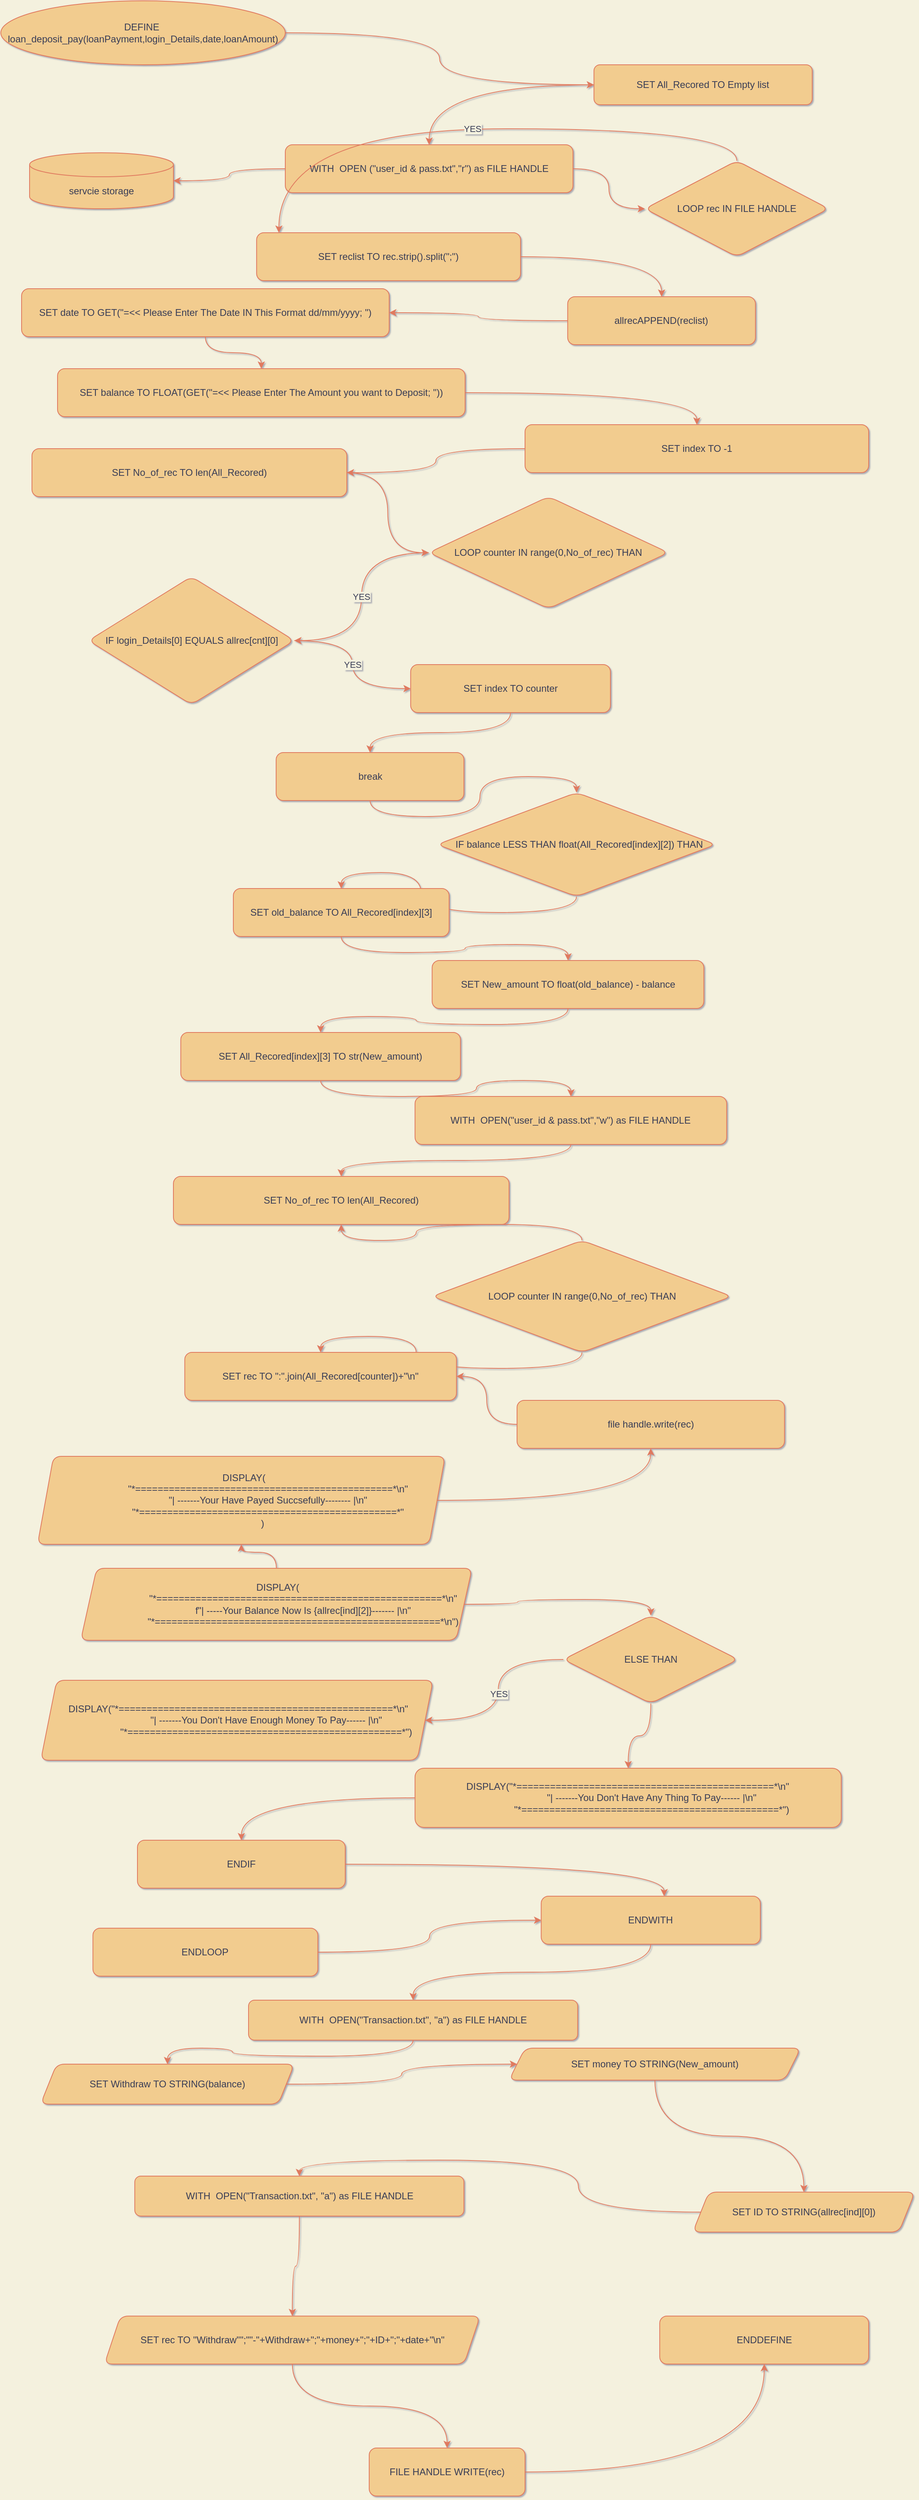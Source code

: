 <mxfile version="15.8.4" type="device"><diagram id="C5RBs43oDa-KdzZeNtuy" name="Page-1"><mxGraphModel dx="1483" dy="-33751" grid="1" gridSize="10" guides="1" tooltips="1" connect="1" arrows="1" fold="1" page="1" pageScale="1" pageWidth="1169" pageHeight="827" background="#F4F1DE" math="0" shadow="1"><root><mxCell id="WIyWlLk6GJQsqaUBKTNV-0"/><mxCell id="WIyWlLk6GJQsqaUBKTNV-1" parent="WIyWlLk6GJQsqaUBKTNV-0"/><mxCell id="OqWJVNmzQi9y0LCltmei-0" style="edgeStyle=orthogonalEdgeStyle;orthogonalLoop=1;jettySize=auto;html=1;strokeColor=#E07A5F;fontColor=#393C56;labelBackgroundColor=#F4F1DE;curved=1;" edge="1" parent="WIyWlLk6GJQsqaUBKTNV-1" source="OqWJVNmzQi9y0LCltmei-52" target="OqWJVNmzQi9y0LCltmei-2"><mxGeometry relative="1" as="geometry"><mxPoint x="286" y="34060" as="sourcePoint"/></mxGeometry></mxCell><mxCell id="OqWJVNmzQi9y0LCltmei-1" style="edgeStyle=orthogonalEdgeStyle;orthogonalLoop=1;jettySize=auto;html=1;strokeColor=#E07A5F;fontColor=#393C56;labelBackgroundColor=#F4F1DE;curved=1;" edge="1" parent="WIyWlLk6GJQsqaUBKTNV-1" source="OqWJVNmzQi9y0LCltmei-2" target="OqWJVNmzQi9y0LCltmei-5"><mxGeometry relative="1" as="geometry"/></mxCell><mxCell id="OqWJVNmzQi9y0LCltmei-2" value="SET All_Recored TO Empty list" style="whiteSpace=wrap;html=1;fillColor=#F2CC8F;strokeColor=#E07A5F;fontColor=#393C56;rounded=1;" vertex="1" parent="WIyWlLk6GJQsqaUBKTNV-1"><mxGeometry x="752.25" y="34880" width="273.12" height="50" as="geometry"/></mxCell><mxCell id="OqWJVNmzQi9y0LCltmei-3" style="edgeStyle=orthogonalEdgeStyle;orthogonalLoop=1;jettySize=auto;html=1;strokeColor=#E07A5F;fontColor=#393C56;labelBackgroundColor=#F4F1DE;curved=1;" edge="1" parent="WIyWlLk6GJQsqaUBKTNV-1" source="OqWJVNmzQi9y0LCltmei-5" target="OqWJVNmzQi9y0LCltmei-12"><mxGeometry relative="1" as="geometry"/></mxCell><mxCell id="OqWJVNmzQi9y0LCltmei-4" style="edgeStyle=orthogonalEdgeStyle;orthogonalLoop=1;jettySize=auto;html=1;strokeColor=#E07A5F;fontColor=#393C56;labelBackgroundColor=#F4F1DE;curved=1;" edge="1" parent="WIyWlLk6GJQsqaUBKTNV-1" source="OqWJVNmzQi9y0LCltmei-5" target="OqWJVNmzQi9y0LCltmei-7"><mxGeometry relative="1" as="geometry"/></mxCell><mxCell id="OqWJVNmzQi9y0LCltmei-5" value="WITH&amp;nbsp; OPEN (&quot;user_id &amp;amp; pass.txt&quot;,&quot;r&quot;) as FILE HANDLE" style="whiteSpace=wrap;html=1;fillColor=#F2CC8F;strokeColor=#E07A5F;fontColor=#393C56;rounded=1;" vertex="1" parent="WIyWlLk6GJQsqaUBKTNV-1"><mxGeometry x="366" y="34980" width="360" height="60" as="geometry"/></mxCell><mxCell id="OqWJVNmzQi9y0LCltmei-6" value="YES" style="edgeStyle=orthogonalEdgeStyle;orthogonalLoop=1;jettySize=auto;html=1;strokeColor=#E07A5F;fontColor=#393C56;labelBackgroundColor=#F4F1DE;curved=1;" edge="1" parent="WIyWlLk6GJQsqaUBKTNV-1" source="OqWJVNmzQi9y0LCltmei-7" target="OqWJVNmzQi9y0LCltmei-9"><mxGeometry relative="1" as="geometry"><Array as="points"><mxPoint x="358" y="34960"/></Array></mxGeometry></mxCell><mxCell id="OqWJVNmzQi9y0LCltmei-7" value="LOOP rec IN FILE HANDLE" style="rhombus;whiteSpace=wrap;html=1;fillColor=#F2CC8F;strokeColor=#E07A5F;fontColor=#393C56;rounded=1;" vertex="1" parent="WIyWlLk6GJQsqaUBKTNV-1"><mxGeometry x="816" y="35000" width="230" height="120" as="geometry"/></mxCell><mxCell id="OqWJVNmzQi9y0LCltmei-8" style="edgeStyle=orthogonalEdgeStyle;orthogonalLoop=1;jettySize=auto;html=1;strokeColor=#E07A5F;fontColor=#393C56;labelBackgroundColor=#F4F1DE;curved=1;" edge="1" parent="WIyWlLk6GJQsqaUBKTNV-1" source="OqWJVNmzQi9y0LCltmei-9" target="OqWJVNmzQi9y0LCltmei-11"><mxGeometry relative="1" as="geometry"/></mxCell><mxCell id="OqWJVNmzQi9y0LCltmei-9" value="SET reclist TO rec.strip().split(&quot;;&quot;)" style="whiteSpace=wrap;html=1;fillColor=#F2CC8F;strokeColor=#E07A5F;fontColor=#393C56;rounded=1;" vertex="1" parent="WIyWlLk6GJQsqaUBKTNV-1"><mxGeometry x="330.11" y="35090" width="330.32" height="60" as="geometry"/></mxCell><mxCell id="OqWJVNmzQi9y0LCltmei-10" style="edgeStyle=orthogonalEdgeStyle;orthogonalLoop=1;jettySize=auto;html=1;strokeColor=#E07A5F;fontColor=#393C56;labelBackgroundColor=#F4F1DE;curved=1;" edge="1" parent="WIyWlLk6GJQsqaUBKTNV-1" source="OqWJVNmzQi9y0LCltmei-11" target="OqWJVNmzQi9y0LCltmei-62"><mxGeometry relative="1" as="geometry"/></mxCell><mxCell id="OqWJVNmzQi9y0LCltmei-11" value="allrecAPPEND(reclist)" style="whiteSpace=wrap;html=1;fillColor=#F2CC8F;strokeColor=#E07A5F;fontColor=#393C56;rounded=1;" vertex="1" parent="WIyWlLk6GJQsqaUBKTNV-1"><mxGeometry x="719.37" y="35170" width="235" height="60" as="geometry"/></mxCell><mxCell id="OqWJVNmzQi9y0LCltmei-12" value="servcie storage" style="shape=cylinder3;whiteSpace=wrap;html=1;boundedLbl=1;backgroundOutline=1;size=15;fillColor=#F2CC8F;strokeColor=#E07A5F;fontColor=#393C56;rounded=1;" vertex="1" parent="WIyWlLk6GJQsqaUBKTNV-1"><mxGeometry x="46" y="34990" width="180" height="70" as="geometry"/></mxCell><mxCell id="OqWJVNmzQi9y0LCltmei-13" style="edgeStyle=orthogonalEdgeStyle;orthogonalLoop=1;jettySize=auto;html=1;strokeColor=#E07A5F;fontColor=#393C56;labelBackgroundColor=#F4F1DE;curved=1;" edge="1" parent="WIyWlLk6GJQsqaUBKTNV-1" source="OqWJVNmzQi9y0LCltmei-14" target="OqWJVNmzQi9y0LCltmei-16"><mxGeometry relative="1" as="geometry"/></mxCell><mxCell id="OqWJVNmzQi9y0LCltmei-14" value="SET balance TO FLOAT(GET(&quot;=&amp;lt;&amp;lt; Please Enter The Amount you want to Deposit; &quot;))" style="whiteSpace=wrap;html=1;fillColor=#F2CC8F;strokeColor=#E07A5F;fontColor=#393C56;rounded=1;" vertex="1" parent="WIyWlLk6GJQsqaUBKTNV-1"><mxGeometry x="81" y="35260" width="510" height="60" as="geometry"/></mxCell><mxCell id="OqWJVNmzQi9y0LCltmei-15" style="edgeStyle=orthogonalEdgeStyle;orthogonalLoop=1;jettySize=auto;html=1;strokeColor=#E07A5F;fontColor=#393C56;labelBackgroundColor=#F4F1DE;curved=1;" edge="1" parent="WIyWlLk6GJQsqaUBKTNV-1" source="OqWJVNmzQi9y0LCltmei-16" target="OqWJVNmzQi9y0LCltmei-18"><mxGeometry relative="1" as="geometry"/></mxCell><mxCell id="OqWJVNmzQi9y0LCltmei-16" value="SET index TO -1" style="whiteSpace=wrap;html=1;fillColor=#F2CC8F;strokeColor=#E07A5F;fontColor=#393C56;rounded=1;" vertex="1" parent="WIyWlLk6GJQsqaUBKTNV-1"><mxGeometry x="666" y="35330" width="430" height="60" as="geometry"/></mxCell><mxCell id="OqWJVNmzQi9y0LCltmei-17" style="edgeStyle=orthogonalEdgeStyle;orthogonalLoop=1;jettySize=auto;html=1;strokeColor=#E07A5F;fontColor=#393C56;labelBackgroundColor=#F4F1DE;curved=1;" edge="1" parent="WIyWlLk6GJQsqaUBKTNV-1" source="OqWJVNmzQi9y0LCltmei-18" target="OqWJVNmzQi9y0LCltmei-20"><mxGeometry relative="1" as="geometry"/></mxCell><mxCell id="OqWJVNmzQi9y0LCltmei-18" value="SET No_of_rec TO len(All_Recored)" style="whiteSpace=wrap;html=1;fillColor=#F2CC8F;strokeColor=#E07A5F;fontColor=#393C56;rounded=1;" vertex="1" parent="WIyWlLk6GJQsqaUBKTNV-1"><mxGeometry x="48.99" y="35360" width="394.02" height="60" as="geometry"/></mxCell><mxCell id="OqWJVNmzQi9y0LCltmei-19" value="YES" style="edgeStyle=orthogonalEdgeStyle;orthogonalLoop=1;jettySize=auto;html=1;strokeColor=#E07A5F;fontColor=#393C56;labelBackgroundColor=#F4F1DE;curved=1;" edge="1" parent="WIyWlLk6GJQsqaUBKTNV-1" source="OqWJVNmzQi9y0LCltmei-20" target="OqWJVNmzQi9y0LCltmei-22"><mxGeometry relative="1" as="geometry"/></mxCell><mxCell id="OqWJVNmzQi9y0LCltmei-20" value="LOOP counter IN range(0,No_of_rec) THAN" style="rhombus;whiteSpace=wrap;html=1;fillColor=#F2CC8F;strokeColor=#E07A5F;fontColor=#393C56;rounded=1;" vertex="1" parent="WIyWlLk6GJQsqaUBKTNV-1"><mxGeometry x="545.47" y="35420" width="300" height="140" as="geometry"/></mxCell><mxCell id="OqWJVNmzQi9y0LCltmei-21" value="YES" style="edgeStyle=orthogonalEdgeStyle;orthogonalLoop=1;jettySize=auto;html=1;strokeColor=#E07A5F;fontColor=#393C56;labelBackgroundColor=#F4F1DE;curved=1;" edge="1" parent="WIyWlLk6GJQsqaUBKTNV-1" source="OqWJVNmzQi9y0LCltmei-22" target="OqWJVNmzQi9y0LCltmei-26"><mxGeometry relative="1" as="geometry"/></mxCell><mxCell id="OqWJVNmzQi9y0LCltmei-22" value="IF login_Details[0] EQUALS allrec[cnt][0]" style="rhombus;whiteSpace=wrap;html=1;fillColor=#F2CC8F;strokeColor=#E07A5F;fontColor=#393C56;rounded=1;" vertex="1" parent="WIyWlLk6GJQsqaUBKTNV-1"><mxGeometry x="119.76" y="35520" width="257.5" height="160" as="geometry"/></mxCell><mxCell id="OqWJVNmzQi9y0LCltmei-23" style="edgeStyle=orthogonalEdgeStyle;orthogonalLoop=1;jettySize=auto;html=1;strokeColor=#E07A5F;fontColor=#393C56;labelBackgroundColor=#F4F1DE;curved=1;" edge="1" parent="WIyWlLk6GJQsqaUBKTNV-1" source="OqWJVNmzQi9y0LCltmei-24" target="OqWJVNmzQi9y0LCltmei-28"><mxGeometry relative="1" as="geometry"/></mxCell><mxCell id="OqWJVNmzQi9y0LCltmei-24" value="break" style="whiteSpace=wrap;html=1;fillColor=#F2CC8F;strokeColor=#E07A5F;fontColor=#393C56;rounded=1;" vertex="1" parent="WIyWlLk6GJQsqaUBKTNV-1"><mxGeometry x="354.55" y="35740" width="234.99" height="60" as="geometry"/></mxCell><mxCell id="OqWJVNmzQi9y0LCltmei-25" style="edgeStyle=orthogonalEdgeStyle;orthogonalLoop=1;jettySize=auto;html=1;strokeColor=#E07A5F;fontColor=#393C56;labelBackgroundColor=#F4F1DE;curved=1;" edge="1" parent="WIyWlLk6GJQsqaUBKTNV-1" source="OqWJVNmzQi9y0LCltmei-26" target="OqWJVNmzQi9y0LCltmei-24"><mxGeometry relative="1" as="geometry"/></mxCell><mxCell id="OqWJVNmzQi9y0LCltmei-26" value="SET index TO counter" style="whiteSpace=wrap;html=1;fillColor=#F2CC8F;strokeColor=#E07A5F;fontColor=#393C56;rounded=1;" vertex="1" parent="WIyWlLk6GJQsqaUBKTNV-1"><mxGeometry x="522.88" y="35630" width="250" height="60" as="geometry"/></mxCell><mxCell id="OqWJVNmzQi9y0LCltmei-27" value="YES" style="edgeStyle=orthogonalEdgeStyle;orthogonalLoop=1;jettySize=auto;html=1;strokeColor=#E07A5F;fontColor=#393C56;labelBackgroundColor=#F4F1DE;curved=1;" edge="1" parent="WIyWlLk6GJQsqaUBKTNV-1" source="OqWJVNmzQi9y0LCltmei-28" target="OqWJVNmzQi9y0LCltmei-30"><mxGeometry relative="1" as="geometry"/></mxCell><mxCell id="OqWJVNmzQi9y0LCltmei-28" value="&amp;nbsp; IF balance LESS THAN float(All_Recored[index][2]) THAN" style="rhombus;whiteSpace=wrap;html=1;fillColor=#F2CC8F;strokeColor=#E07A5F;fontColor=#393C56;rounded=1;" vertex="1" parent="WIyWlLk6GJQsqaUBKTNV-1"><mxGeometry x="556" y="35790" width="348.91" height="130" as="geometry"/></mxCell><mxCell id="OqWJVNmzQi9y0LCltmei-29" style="edgeStyle=orthogonalEdgeStyle;orthogonalLoop=1;jettySize=auto;html=1;strokeColor=#E07A5F;fontColor=#393C56;labelBackgroundColor=#F4F1DE;curved=1;" edge="1" parent="WIyWlLk6GJQsqaUBKTNV-1" source="OqWJVNmzQi9y0LCltmei-30" target="OqWJVNmzQi9y0LCltmei-34"><mxGeometry relative="1" as="geometry"/></mxCell><mxCell id="OqWJVNmzQi9y0LCltmei-30" value="SET old_balance TO All_Recored[index][3]" style="whiteSpace=wrap;html=1;fillColor=#F2CC8F;strokeColor=#E07A5F;fontColor=#393C56;rounded=1;" vertex="1" parent="WIyWlLk6GJQsqaUBKTNV-1"><mxGeometry x="301" y="35910" width="270" height="60" as="geometry"/></mxCell><mxCell id="OqWJVNmzQi9y0LCltmei-31" style="edgeStyle=orthogonalEdgeStyle;orthogonalLoop=1;jettySize=auto;html=1;fontSize=9;strokeColor=#E07A5F;fontColor=#393C56;labelBackgroundColor=#F4F1DE;curved=1;" edge="1" parent="WIyWlLk6GJQsqaUBKTNV-1" source="OqWJVNmzQi9y0LCltmei-32" target="OqWJVNmzQi9y0LCltmei-36"><mxGeometry relative="1" as="geometry"/></mxCell><mxCell id="OqWJVNmzQi9y0LCltmei-32" value="SET All_Recored[index][3] TO str(New_amount)" style="whiteSpace=wrap;html=1;fillColor=#F2CC8F;strokeColor=#E07A5F;fontColor=#393C56;rounded=1;" vertex="1" parent="WIyWlLk6GJQsqaUBKTNV-1"><mxGeometry x="235.22" y="36090" width="350" height="60" as="geometry"/></mxCell><mxCell id="OqWJVNmzQi9y0LCltmei-33" style="edgeStyle=orthogonalEdgeStyle;orthogonalLoop=1;jettySize=auto;html=1;strokeColor=#E07A5F;fontColor=#393C56;labelBackgroundColor=#F4F1DE;curved=1;" edge="1" parent="WIyWlLk6GJQsqaUBKTNV-1" source="OqWJVNmzQi9y0LCltmei-34" target="OqWJVNmzQi9y0LCltmei-32"><mxGeometry relative="1" as="geometry"/></mxCell><mxCell id="OqWJVNmzQi9y0LCltmei-34" value="SET New_amount TO float(old_balance) - balance" style="whiteSpace=wrap;html=1;fillColor=#F2CC8F;strokeColor=#E07A5F;fontColor=#393C56;rounded=1;" vertex="1" parent="WIyWlLk6GJQsqaUBKTNV-1"><mxGeometry x="549.76" y="36000" width="340" height="60" as="geometry"/></mxCell><mxCell id="OqWJVNmzQi9y0LCltmei-35" style="edgeStyle=orthogonalEdgeStyle;orthogonalLoop=1;jettySize=auto;html=1;fontSize=9;strokeColor=#E07A5F;fontColor=#393C56;labelBackgroundColor=#F4F1DE;curved=1;" edge="1" parent="WIyWlLk6GJQsqaUBKTNV-1" source="OqWJVNmzQi9y0LCltmei-36" target="OqWJVNmzQi9y0LCltmei-37"><mxGeometry relative="1" as="geometry"/></mxCell><mxCell id="OqWJVNmzQi9y0LCltmei-36" value="WITH&amp;nbsp; OPEN(&quot;user_id &amp;amp; pass.txt&quot;,&quot;w&quot;) as FILE HANDLE" style="whiteSpace=wrap;html=1;fillColor=#F2CC8F;strokeColor=#E07A5F;fontColor=#393C56;rounded=1;" vertex="1" parent="WIyWlLk6GJQsqaUBKTNV-1"><mxGeometry x="528.35" y="36170" width="390" height="60" as="geometry"/></mxCell><mxCell id="OqWJVNmzQi9y0LCltmei-37" value="SET No_of_rec TO len(All_Recored)" style="whiteSpace=wrap;html=1;fillColor=#F2CC8F;strokeColor=#E07A5F;fontColor=#393C56;rounded=1;" vertex="1" parent="WIyWlLk6GJQsqaUBKTNV-1"><mxGeometry x="226" y="36270" width="420" height="60" as="geometry"/></mxCell><mxCell id="OqWJVNmzQi9y0LCltmei-38" style="edgeStyle=orthogonalEdgeStyle;orthogonalLoop=1;jettySize=auto;html=1;strokeColor=#E07A5F;fontColor=#393C56;labelBackgroundColor=#F4F1DE;curved=1;" edge="1" parent="WIyWlLk6GJQsqaUBKTNV-1" source="OqWJVNmzQi9y0LCltmei-40" target="OqWJVNmzQi9y0LCltmei-37"><mxGeometry relative="1" as="geometry"/></mxCell><mxCell id="OqWJVNmzQi9y0LCltmei-39" value="YES" style="edgeStyle=orthogonalEdgeStyle;orthogonalLoop=1;jettySize=auto;html=1;fontSize=9;strokeColor=#E07A5F;fontColor=#393C56;labelBackgroundColor=#F4F1DE;curved=1;" edge="1" parent="WIyWlLk6GJQsqaUBKTNV-1" source="OqWJVNmzQi9y0LCltmei-40" target="OqWJVNmzQi9y0LCltmei-41"><mxGeometry relative="1" as="geometry"/></mxCell><mxCell id="OqWJVNmzQi9y0LCltmei-40" value="LOOP counter IN range(0,No_of_rec) THAN" style="rhombus;whiteSpace=wrap;html=1;fillColor=#F2CC8F;strokeColor=#E07A5F;fontColor=#393C56;rounded=1;" vertex="1" parent="WIyWlLk6GJQsqaUBKTNV-1"><mxGeometry x="549.76" y="36350" width="375" height="140" as="geometry"/></mxCell><mxCell id="OqWJVNmzQi9y0LCltmei-41" value="SET rec TO &quot;:&quot;.join(All_Recored[counter])+&quot;\n&quot;" style="whiteSpace=wrap;html=1;fillColor=#F2CC8F;strokeColor=#E07A5F;fontColor=#393C56;rounded=1;" vertex="1" parent="WIyWlLk6GJQsqaUBKTNV-1"><mxGeometry x="240.22" y="36490" width="340" height="60" as="geometry"/></mxCell><mxCell id="OqWJVNmzQi9y0LCltmei-42" style="edgeStyle=orthogonalEdgeStyle;orthogonalLoop=1;jettySize=auto;html=1;strokeColor=#E07A5F;fontColor=#393C56;labelBackgroundColor=#F4F1DE;curved=1;" edge="1" parent="WIyWlLk6GJQsqaUBKTNV-1" source="OqWJVNmzQi9y0LCltmei-43" target="OqWJVNmzQi9y0LCltmei-41"><mxGeometry relative="1" as="geometry"/></mxCell><mxCell id="OqWJVNmzQi9y0LCltmei-43" value="file handle.write(rec)" style="whiteSpace=wrap;html=1;fillColor=#F2CC8F;strokeColor=#E07A5F;fontColor=#393C56;rounded=1;" vertex="1" parent="WIyWlLk6GJQsqaUBKTNV-1"><mxGeometry x="656" y="36550" width="334.7" height="60" as="geometry"/></mxCell><mxCell id="OqWJVNmzQi9y0LCltmei-44" style="edgeStyle=orthogonalEdgeStyle;orthogonalLoop=1;jettySize=auto;html=1;entryX=0.5;entryY=0;entryDx=0;entryDy=0;strokeColor=#E07A5F;fontColor=#393C56;labelBackgroundColor=#F4F1DE;curved=1;" edge="1" parent="WIyWlLk6GJQsqaUBKTNV-1" source="OqWJVNmzQi9y0LCltmei-46" target="OqWJVNmzQi9y0LCltmei-51"><mxGeometry relative="1" as="geometry"/></mxCell><mxCell id="OqWJVNmzQi9y0LCltmei-45" style="edgeStyle=orthogonalEdgeStyle;orthogonalLoop=1;jettySize=auto;html=1;entryX=0.5;entryY=1;entryDx=0;entryDy=0;strokeColor=#E07A5F;fontColor=#393C56;labelBackgroundColor=#F4F1DE;curved=1;" edge="1" parent="WIyWlLk6GJQsqaUBKTNV-1" source="OqWJVNmzQi9y0LCltmei-46" target="OqWJVNmzQi9y0LCltmei-48"><mxGeometry relative="1" as="geometry"/></mxCell><mxCell id="OqWJVNmzQi9y0LCltmei-46" value="&lt;div&gt;&amp;nbsp;DISPLAY(&lt;/div&gt;&lt;div&gt;&amp;nbsp; &amp;nbsp; &amp;nbsp; &amp;nbsp; &amp;nbsp; &amp;nbsp; &amp;nbsp; &amp;nbsp; &amp;nbsp; &amp;nbsp; &quot;*===================================================*\n&quot;&lt;/div&gt;&lt;div&gt;&amp;nbsp; &amp;nbsp; &amp;nbsp; &amp;nbsp; &amp;nbsp; &amp;nbsp; &amp;nbsp; &amp;nbsp; &amp;nbsp; &amp;nbsp; f&quot;| -----Your Balance Now Is {allrec[ind][2]}------- |\n&quot;&lt;/div&gt;&lt;div&gt;&amp;nbsp; &amp;nbsp; &amp;nbsp; &amp;nbsp; &amp;nbsp; &amp;nbsp; &amp;nbsp; &amp;nbsp; &amp;nbsp; &amp;nbsp; &quot;*===================================================*\n&quot;)&lt;/div&gt;" style="shape=parallelogram;perimeter=parallelogramPerimeter;whiteSpace=wrap;html=1;fixedSize=1;fillColor=#F2CC8F;strokeColor=#E07A5F;fontColor=#393C56;rounded=1;" vertex="1" parent="WIyWlLk6GJQsqaUBKTNV-1"><mxGeometry x="110" y="36760" width="489.75" height="90" as="geometry"/></mxCell><mxCell id="OqWJVNmzQi9y0LCltmei-47" style="edgeStyle=orthogonalEdgeStyle;orthogonalLoop=1;jettySize=auto;html=1;strokeColor=#E07A5F;fontColor=#393C56;labelBackgroundColor=#F4F1DE;curved=1;" edge="1" parent="WIyWlLk6GJQsqaUBKTNV-1" source="OqWJVNmzQi9y0LCltmei-48" target="OqWJVNmzQi9y0LCltmei-43"><mxGeometry relative="1" as="geometry"/></mxCell><mxCell id="OqWJVNmzQi9y0LCltmei-48" value="&lt;div&gt;&amp;nbsp; DISPLAY(&lt;/div&gt;&lt;div&gt;&amp;nbsp; &amp;nbsp; &amp;nbsp; &amp;nbsp; &amp;nbsp; &amp;nbsp; &amp;nbsp; &amp;nbsp; &amp;nbsp; &amp;nbsp; &quot;*==============================================*\n&quot;&lt;/div&gt;&lt;div&gt;&amp;nbsp; &amp;nbsp; &amp;nbsp; &amp;nbsp; &amp;nbsp; &amp;nbsp; &amp;nbsp; &amp;nbsp; &amp;nbsp; &amp;nbsp; &quot;| -------Your Have Payed Succsefully-------- |\n&quot;&lt;/div&gt;&lt;div&gt;&amp;nbsp; &amp;nbsp; &amp;nbsp; &amp;nbsp; &amp;nbsp; &amp;nbsp; &amp;nbsp; &amp;nbsp; &amp;nbsp; &amp;nbsp; &quot;*==============================================*&quot;&lt;/div&gt;&lt;div&gt;&amp;nbsp; &amp;nbsp; &amp;nbsp; &amp;nbsp; &amp;nbsp; &amp;nbsp; &amp;nbsp; &amp;nbsp; )&lt;/div&gt;" style="shape=parallelogram;perimeter=parallelogramPerimeter;whiteSpace=wrap;html=1;fixedSize=1;fillColor=#F2CC8F;strokeColor=#E07A5F;fontColor=#393C56;rounded=1;" vertex="1" parent="WIyWlLk6GJQsqaUBKTNV-1"><mxGeometry x="56" y="36620" width="510" height="110" as="geometry"/></mxCell><mxCell id="OqWJVNmzQi9y0LCltmei-49" value="YES" style="edgeStyle=orthogonalEdgeStyle;orthogonalLoop=1;jettySize=auto;html=1;strokeColor=#E07A5F;fontColor=#393C56;labelBackgroundColor=#F4F1DE;curved=1;" edge="1" parent="WIyWlLk6GJQsqaUBKTNV-1" source="OqWJVNmzQi9y0LCltmei-51" target="OqWJVNmzQi9y0LCltmei-53"><mxGeometry relative="1" as="geometry"/></mxCell><mxCell id="OqWJVNmzQi9y0LCltmei-50" value="" style="edgeStyle=orthogonalEdgeStyle;sketch=0;orthogonalLoop=1;jettySize=auto;html=1;fontColor=#393C56;strokeColor=#E07A5F;fillColor=#F2CC8F;labelBackgroundColor=#F4F1DE;curved=1;" edge="1" parent="WIyWlLk6GJQsqaUBKTNV-1" source="OqWJVNmzQi9y0LCltmei-51" target="OqWJVNmzQi9y0LCltmei-78"><mxGeometry relative="1" as="geometry"/></mxCell><mxCell id="OqWJVNmzQi9y0LCltmei-51" value="ELSE THAN" style="rhombus;whiteSpace=wrap;html=1;fillColor=#F2CC8F;strokeColor=#E07A5F;fontColor=#393C56;rounded=1;" vertex="1" parent="WIyWlLk6GJQsqaUBKTNV-1"><mxGeometry x="713.98" y="36819" width="218.75" height="110" as="geometry"/></mxCell><mxCell id="OqWJVNmzQi9y0LCltmei-52" value="DEFINE&amp;nbsp; loan_deposit_pay(loanPayment,login_Details,date,loanAmount)" style="ellipse;whiteSpace=wrap;html=1;shadow=0;fillColor=#F2CC8F;strokeColor=#E07A5F;fontColor=#393C56;rounded=1;" vertex="1" parent="WIyWlLk6GJQsqaUBKTNV-1"><mxGeometry x="10" y="34800" width="356" height="80" as="geometry"/></mxCell><mxCell id="OqWJVNmzQi9y0LCltmei-53" value="&lt;div&gt;&amp;nbsp;DISPLAY(&quot;*=================================================*\n&quot;&lt;/div&gt;&lt;div&gt;&amp;nbsp; &amp;nbsp; &amp;nbsp; &amp;nbsp; &amp;nbsp; &amp;nbsp; &amp;nbsp; &amp;nbsp; &amp;nbsp; &amp;nbsp; &amp;nbsp; &quot;| -------You Don't Have Enough Money To Pay------ |\n&quot;&lt;/div&gt;&lt;div&gt;&amp;nbsp; &amp;nbsp; &amp;nbsp; &amp;nbsp; &amp;nbsp; &amp;nbsp; &amp;nbsp; &amp;nbsp; &amp;nbsp; &amp;nbsp; &amp;nbsp; &quot;*=================================================*&quot;)&lt;/div&gt;" style="shape=parallelogram;perimeter=parallelogramPerimeter;whiteSpace=wrap;html=1;fixedSize=1;fillColor=#F2CC8F;strokeColor=#E07A5F;fontColor=#393C56;rounded=1;" vertex="1" parent="WIyWlLk6GJQsqaUBKTNV-1"><mxGeometry x="60" y="36900" width="491" height="100" as="geometry"/></mxCell><mxCell id="OqWJVNmzQi9y0LCltmei-54" style="edgeStyle=orthogonalEdgeStyle;orthogonalLoop=1;jettySize=auto;html=1;strokeColor=#E07A5F;fontColor=#393C56;labelBackgroundColor=#F4F1DE;curved=1;" edge="1" parent="WIyWlLk6GJQsqaUBKTNV-1" source="OqWJVNmzQi9y0LCltmei-55" target="OqWJVNmzQi9y0LCltmei-57"><mxGeometry relative="1" as="geometry"/></mxCell><mxCell id="OqWJVNmzQi9y0LCltmei-55" value="ENDLOOP" style="whiteSpace=wrap;html=1;fillColor=#F2CC8F;strokeColor=#E07A5F;fontColor=#393C56;rounded=1;" vertex="1" parent="WIyWlLk6GJQsqaUBKTNV-1"><mxGeometry x="125.27" y="37210" width="281.45" height="60" as="geometry"/></mxCell><mxCell id="OqWJVNmzQi9y0LCltmei-56" style="edgeStyle=orthogonalEdgeStyle;orthogonalLoop=1;jettySize=auto;html=1;strokeColor=#E07A5F;fontColor=#393C56;labelBackgroundColor=#F4F1DE;curved=1;" edge="1" parent="WIyWlLk6GJQsqaUBKTNV-1" source="OqWJVNmzQi9y0LCltmei-57" target="OqWJVNmzQi9y0LCltmei-64"><mxGeometry relative="1" as="geometry"/></mxCell><mxCell id="OqWJVNmzQi9y0LCltmei-57" value="ENDWITH" style="whiteSpace=wrap;html=1;fillColor=#F2CC8F;strokeColor=#E07A5F;fontColor=#393C56;rounded=1;" vertex="1" parent="WIyWlLk6GJQsqaUBKTNV-1"><mxGeometry x="686.24" y="37170" width="274.22" height="60" as="geometry"/></mxCell><mxCell id="OqWJVNmzQi9y0LCltmei-58" style="edgeStyle=orthogonalEdgeStyle;sketch=0;orthogonalLoop=1;jettySize=auto;html=1;entryX=0.561;entryY=0;entryDx=0;entryDy=0;entryPerimeter=0;fontColor=#393C56;strokeColor=#E07A5F;fillColor=#F2CC8F;labelBackgroundColor=#F4F1DE;curved=1;" edge="1" parent="WIyWlLk6GJQsqaUBKTNV-1" source="OqWJVNmzQi9y0LCltmei-59" target="OqWJVNmzQi9y0LCltmei-57"><mxGeometry relative="1" as="geometry"/></mxCell><mxCell id="OqWJVNmzQi9y0LCltmei-59" value="ENDIF" style="whiteSpace=wrap;html=1;fillColor=#F2CC8F;strokeColor=#E07A5F;fontColor=#393C56;rounded=1;" vertex="1" parent="WIyWlLk6GJQsqaUBKTNV-1"><mxGeometry x="181" y="37100" width="260" height="60" as="geometry"/></mxCell><mxCell id="OqWJVNmzQi9y0LCltmei-60" value="ENDDEFINE" style="whiteSpace=wrap;html=1;fillColor=#F2CC8F;strokeColor=#E07A5F;fontColor=#393C56;rounded=1;" vertex="1" parent="WIyWlLk6GJQsqaUBKTNV-1"><mxGeometry x="834.55" y="37695" width="261.45" height="60" as="geometry"/></mxCell><mxCell id="OqWJVNmzQi9y0LCltmei-61" style="edgeStyle=orthogonalEdgeStyle;orthogonalLoop=1;jettySize=auto;html=1;strokeColor=#E07A5F;fontColor=#393C56;labelBackgroundColor=#F4F1DE;curved=1;" edge="1" parent="WIyWlLk6GJQsqaUBKTNV-1" source="OqWJVNmzQi9y0LCltmei-62" target="OqWJVNmzQi9y0LCltmei-14"><mxGeometry relative="1" as="geometry"/></mxCell><mxCell id="OqWJVNmzQi9y0LCltmei-62" value="SET date TO GET(&quot;=&amp;lt;&amp;lt; Please Enter The Date IN This Format dd/mm/yyyy; &quot;)" style="whiteSpace=wrap;html=1;shadow=0;fillColor=#F2CC8F;strokeColor=#E07A5F;fontColor=#393C56;rounded=1;" vertex="1" parent="WIyWlLk6GJQsqaUBKTNV-1"><mxGeometry x="36" y="35160" width="460" height="60" as="geometry"/></mxCell><mxCell id="OqWJVNmzQi9y0LCltmei-63" value="" style="edgeStyle=orthogonalEdgeStyle;orthogonalLoop=1;jettySize=auto;html=1;strokeColor=#E07A5F;fontColor=#393C56;labelBackgroundColor=#F4F1DE;curved=1;" edge="1" parent="WIyWlLk6GJQsqaUBKTNV-1" source="OqWJVNmzQi9y0LCltmei-64" target="OqWJVNmzQi9y0LCltmei-66"><mxGeometry relative="1" as="geometry"/></mxCell><mxCell id="OqWJVNmzQi9y0LCltmei-64" value="WITH&amp;nbsp; OPEN(&quot;Transaction.txt&quot;, &quot;a&quot;) as FILE HANDLE" style="whiteSpace=wrap;html=1;shadow=0;fillColor=#F2CC8F;strokeColor=#E07A5F;fontColor=#393C56;rounded=1;" vertex="1" parent="WIyWlLk6GJQsqaUBKTNV-1"><mxGeometry x="320" y="37300" width="411.88" height="50" as="geometry"/></mxCell><mxCell id="OqWJVNmzQi9y0LCltmei-65" value="" style="edgeStyle=orthogonalEdgeStyle;orthogonalLoop=1;jettySize=auto;html=1;strokeColor=#E07A5F;fontColor=#393C56;labelBackgroundColor=#F4F1DE;curved=1;" edge="1" parent="WIyWlLk6GJQsqaUBKTNV-1" source="OqWJVNmzQi9y0LCltmei-66" target="OqWJVNmzQi9y0LCltmei-68"><mxGeometry relative="1" as="geometry"/></mxCell><mxCell id="OqWJVNmzQi9y0LCltmei-66" value="SET Withdraw TO STRING(balance)" style="shape=parallelogram;perimeter=parallelogramPerimeter;whiteSpace=wrap;html=1;fixedSize=1;shadow=0;fillColor=#F2CC8F;strokeColor=#E07A5F;fontColor=#393C56;rounded=1;" vertex="1" parent="WIyWlLk6GJQsqaUBKTNV-1"><mxGeometry x="59.81" y="37380" width="317.45" height="50" as="geometry"/></mxCell><mxCell id="OqWJVNmzQi9y0LCltmei-67" style="edgeStyle=orthogonalEdgeStyle;orthogonalLoop=1;jettySize=auto;html=1;strokeColor=#E07A5F;fontColor=#393C56;labelBackgroundColor=#F4F1DE;curved=1;" edge="1" parent="WIyWlLk6GJQsqaUBKTNV-1" source="OqWJVNmzQi9y0LCltmei-68" target="OqWJVNmzQi9y0LCltmei-70"><mxGeometry relative="1" as="geometry"/></mxCell><mxCell id="OqWJVNmzQi9y0LCltmei-68" value="SET money TO STRING(New_amount)" style="shape=parallelogram;perimeter=parallelogramPerimeter;whiteSpace=wrap;html=1;fixedSize=1;shadow=0;fillColor=#F2CC8F;strokeColor=#E07A5F;fontColor=#393C56;rounded=1;" vertex="1" parent="WIyWlLk6GJQsqaUBKTNV-1"><mxGeometry x="646" y="37360" width="365" height="40" as="geometry"/></mxCell><mxCell id="OqWJVNmzQi9y0LCltmei-69" style="edgeStyle=orthogonalEdgeStyle;orthogonalLoop=1;jettySize=auto;html=1;entryX=0.5;entryY=0;entryDx=0;entryDy=0;strokeColor=#E07A5F;fontColor=#393C56;labelBackgroundColor=#F4F1DE;curved=1;" edge="1" parent="WIyWlLk6GJQsqaUBKTNV-1" source="OqWJVNmzQi9y0LCltmei-70" target="OqWJVNmzQi9y0LCltmei-72"><mxGeometry relative="1" as="geometry"/></mxCell><mxCell id="OqWJVNmzQi9y0LCltmei-70" value="SET ID TO STRING(allrec[ind][0])" style="shape=parallelogram;perimeter=parallelogramPerimeter;whiteSpace=wrap;html=1;fixedSize=1;shadow=0;fillColor=#F2CC8F;strokeColor=#E07A5F;fontColor=#393C56;rounded=1;" vertex="1" parent="WIyWlLk6GJQsqaUBKTNV-1"><mxGeometry x="876" y="37540" width="277.89" height="50" as="geometry"/></mxCell><mxCell id="OqWJVNmzQi9y0LCltmei-71" value="" style="edgeStyle=orthogonalEdgeStyle;orthogonalLoop=1;jettySize=auto;html=1;strokeColor=#E07A5F;fontColor=#393C56;labelBackgroundColor=#F4F1DE;curved=1;" edge="1" parent="WIyWlLk6GJQsqaUBKTNV-1" source="OqWJVNmzQi9y0LCltmei-72" target="OqWJVNmzQi9y0LCltmei-74"><mxGeometry relative="1" as="geometry"/></mxCell><mxCell id="OqWJVNmzQi9y0LCltmei-72" value="WITH&amp;nbsp; OPEN(&quot;Transaction.txt&quot;, &quot;a&quot;) as FILE HANDLE" style="whiteSpace=wrap;html=1;shadow=0;fillColor=#F2CC8F;strokeColor=#E07A5F;fontColor=#393C56;rounded=1;" vertex="1" parent="WIyWlLk6GJQsqaUBKTNV-1"><mxGeometry x="177.66" y="37520" width="411.88" height="50" as="geometry"/></mxCell><mxCell id="OqWJVNmzQi9y0LCltmei-73" value="" style="edgeStyle=orthogonalEdgeStyle;orthogonalLoop=1;jettySize=auto;html=1;strokeColor=#E07A5F;fontColor=#393C56;labelBackgroundColor=#F4F1DE;curved=1;" edge="1" parent="WIyWlLk6GJQsqaUBKTNV-1" source="OqWJVNmzQi9y0LCltmei-74" target="OqWJVNmzQi9y0LCltmei-76"><mxGeometry relative="1" as="geometry"/></mxCell><mxCell id="OqWJVNmzQi9y0LCltmei-74" value="SET rec TO &quot;Withdraw&quot;&quot;;&quot;&quot;-&quot;+Withdraw+&quot;;&quot;+money+&quot;;&quot;+ID+&quot;;&quot;+date+&quot;\n&quot;" style="shape=parallelogram;perimeter=parallelogramPerimeter;whiteSpace=wrap;html=1;fixedSize=1;shadow=0;fillColor=#F2CC8F;strokeColor=#E07A5F;fontColor=#393C56;rounded=1;" vertex="1" parent="WIyWlLk6GJQsqaUBKTNV-1"><mxGeometry x="139.75" y="37695" width="470" height="60" as="geometry"/></mxCell><mxCell id="OqWJVNmzQi9y0LCltmei-75" style="edgeStyle=orthogonalEdgeStyle;orthogonalLoop=1;jettySize=auto;html=1;strokeColor=#E07A5F;fontColor=#393C56;labelBackgroundColor=#F4F1DE;curved=1;" edge="1" parent="WIyWlLk6GJQsqaUBKTNV-1" source="OqWJVNmzQi9y0LCltmei-76" target="OqWJVNmzQi9y0LCltmei-60"><mxGeometry relative="1" as="geometry"/></mxCell><mxCell id="OqWJVNmzQi9y0LCltmei-76" value="FILE HANDLE WRITE(rec)" style="whiteSpace=wrap;html=1;shadow=0;fillColor=#F2CC8F;strokeColor=#E07A5F;fontColor=#393C56;rounded=1;" vertex="1" parent="WIyWlLk6GJQsqaUBKTNV-1"><mxGeometry x="471" y="37860" width="195" height="60" as="geometry"/></mxCell><mxCell id="OqWJVNmzQi9y0LCltmei-77" style="edgeStyle=orthogonalEdgeStyle;sketch=0;orthogonalLoop=1;jettySize=auto;html=1;fontColor=#393C56;strokeColor=#E07A5F;fillColor=#F2CC8F;labelBackgroundColor=#F4F1DE;curved=1;" edge="1" parent="WIyWlLk6GJQsqaUBKTNV-1" source="OqWJVNmzQi9y0LCltmei-78" target="OqWJVNmzQi9y0LCltmei-59"><mxGeometry relative="1" as="geometry"/></mxCell><mxCell id="OqWJVNmzQi9y0LCltmei-78" value="&lt;div&gt;DISPLAY(&quot;*==============================================*\n&quot;&lt;/div&gt;&lt;div&gt;&amp;nbsp; &amp;nbsp; &amp;nbsp; &amp;nbsp; &amp;nbsp; &amp;nbsp; &amp;nbsp; &amp;nbsp; &amp;nbsp; &quot;| -------You Don't Have Any Thing To Pay------ |\n&quot;&lt;/div&gt;&lt;div&gt;&amp;nbsp; &amp;nbsp; &amp;nbsp; &amp;nbsp; &amp;nbsp; &amp;nbsp; &amp;nbsp; &amp;nbsp; &amp;nbsp; &quot;*==============================================*&quot;)&lt;/div&gt;" style="whiteSpace=wrap;html=1;fontColor=#393C56;strokeColor=#E07A5F;fillColor=#F2CC8F;rounded=1;" vertex="1" parent="WIyWlLk6GJQsqaUBKTNV-1"><mxGeometry x="528.35" y="37010" width="533.36" height="74" as="geometry"/></mxCell></root></mxGraphModel></diagram></mxfile>